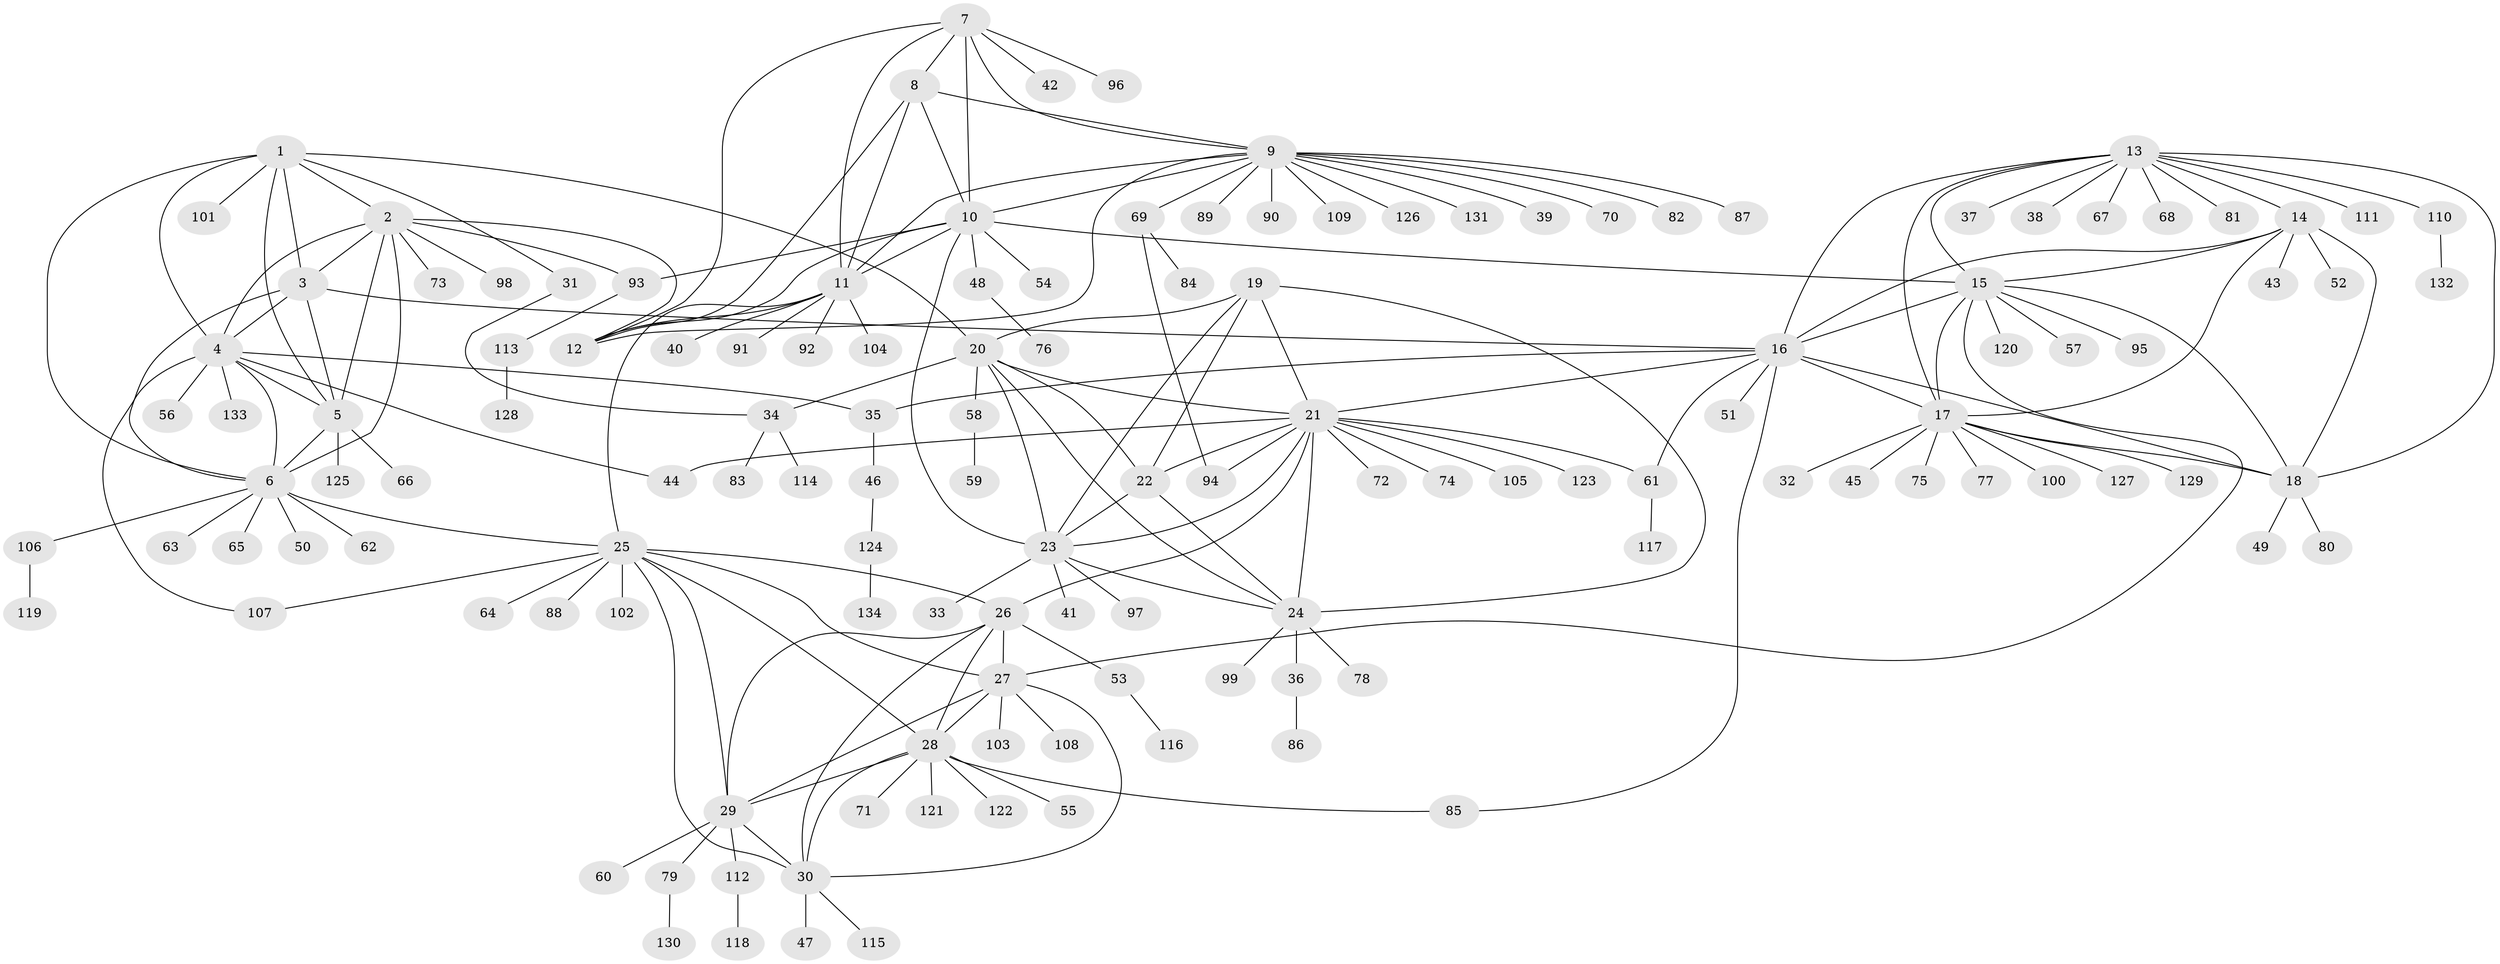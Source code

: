 // Generated by graph-tools (version 1.1) at 2025/50/03/09/25 03:50:35]
// undirected, 134 vertices, 197 edges
graph export_dot {
graph [start="1"]
  node [color=gray90,style=filled];
  1;
  2;
  3;
  4;
  5;
  6;
  7;
  8;
  9;
  10;
  11;
  12;
  13;
  14;
  15;
  16;
  17;
  18;
  19;
  20;
  21;
  22;
  23;
  24;
  25;
  26;
  27;
  28;
  29;
  30;
  31;
  32;
  33;
  34;
  35;
  36;
  37;
  38;
  39;
  40;
  41;
  42;
  43;
  44;
  45;
  46;
  47;
  48;
  49;
  50;
  51;
  52;
  53;
  54;
  55;
  56;
  57;
  58;
  59;
  60;
  61;
  62;
  63;
  64;
  65;
  66;
  67;
  68;
  69;
  70;
  71;
  72;
  73;
  74;
  75;
  76;
  77;
  78;
  79;
  80;
  81;
  82;
  83;
  84;
  85;
  86;
  87;
  88;
  89;
  90;
  91;
  92;
  93;
  94;
  95;
  96;
  97;
  98;
  99;
  100;
  101;
  102;
  103;
  104;
  105;
  106;
  107;
  108;
  109;
  110;
  111;
  112;
  113;
  114;
  115;
  116;
  117;
  118;
  119;
  120;
  121;
  122;
  123;
  124;
  125;
  126;
  127;
  128;
  129;
  130;
  131;
  132;
  133;
  134;
  1 -- 2;
  1 -- 3;
  1 -- 4;
  1 -- 5;
  1 -- 6;
  1 -- 20;
  1 -- 31;
  1 -- 101;
  2 -- 3;
  2 -- 4;
  2 -- 5;
  2 -- 6;
  2 -- 12;
  2 -- 73;
  2 -- 93;
  2 -- 98;
  3 -- 4;
  3 -- 5;
  3 -- 6;
  3 -- 16;
  4 -- 5;
  4 -- 6;
  4 -- 35;
  4 -- 44;
  4 -- 56;
  4 -- 107;
  4 -- 133;
  5 -- 6;
  5 -- 66;
  5 -- 125;
  6 -- 25;
  6 -- 50;
  6 -- 62;
  6 -- 63;
  6 -- 65;
  6 -- 106;
  7 -- 8;
  7 -- 9;
  7 -- 10;
  7 -- 11;
  7 -- 12;
  7 -- 42;
  7 -- 96;
  8 -- 9;
  8 -- 10;
  8 -- 11;
  8 -- 12;
  9 -- 10;
  9 -- 11;
  9 -- 12;
  9 -- 39;
  9 -- 69;
  9 -- 70;
  9 -- 82;
  9 -- 87;
  9 -- 89;
  9 -- 90;
  9 -- 109;
  9 -- 126;
  9 -- 131;
  10 -- 11;
  10 -- 12;
  10 -- 15;
  10 -- 23;
  10 -- 48;
  10 -- 54;
  10 -- 93;
  11 -- 12;
  11 -- 25;
  11 -- 40;
  11 -- 91;
  11 -- 92;
  11 -- 104;
  13 -- 14;
  13 -- 15;
  13 -- 16;
  13 -- 17;
  13 -- 18;
  13 -- 37;
  13 -- 38;
  13 -- 67;
  13 -- 68;
  13 -- 81;
  13 -- 110;
  13 -- 111;
  14 -- 15;
  14 -- 16;
  14 -- 17;
  14 -- 18;
  14 -- 43;
  14 -- 52;
  15 -- 16;
  15 -- 17;
  15 -- 18;
  15 -- 27;
  15 -- 57;
  15 -- 95;
  15 -- 120;
  16 -- 17;
  16 -- 18;
  16 -- 21;
  16 -- 35;
  16 -- 51;
  16 -- 61;
  16 -- 85;
  17 -- 18;
  17 -- 32;
  17 -- 45;
  17 -- 75;
  17 -- 77;
  17 -- 100;
  17 -- 127;
  17 -- 129;
  18 -- 49;
  18 -- 80;
  19 -- 20;
  19 -- 21;
  19 -- 22;
  19 -- 23;
  19 -- 24;
  20 -- 21;
  20 -- 22;
  20 -- 23;
  20 -- 24;
  20 -- 34;
  20 -- 58;
  21 -- 22;
  21 -- 23;
  21 -- 24;
  21 -- 26;
  21 -- 44;
  21 -- 61;
  21 -- 72;
  21 -- 74;
  21 -- 94;
  21 -- 105;
  21 -- 123;
  22 -- 23;
  22 -- 24;
  23 -- 24;
  23 -- 33;
  23 -- 41;
  23 -- 97;
  24 -- 36;
  24 -- 78;
  24 -- 99;
  25 -- 26;
  25 -- 27;
  25 -- 28;
  25 -- 29;
  25 -- 30;
  25 -- 64;
  25 -- 88;
  25 -- 102;
  25 -- 107;
  26 -- 27;
  26 -- 28;
  26 -- 29;
  26 -- 30;
  26 -- 53;
  27 -- 28;
  27 -- 29;
  27 -- 30;
  27 -- 103;
  27 -- 108;
  28 -- 29;
  28 -- 30;
  28 -- 55;
  28 -- 71;
  28 -- 85;
  28 -- 121;
  28 -- 122;
  29 -- 30;
  29 -- 60;
  29 -- 79;
  29 -- 112;
  30 -- 47;
  30 -- 115;
  31 -- 34;
  34 -- 83;
  34 -- 114;
  35 -- 46;
  36 -- 86;
  46 -- 124;
  48 -- 76;
  53 -- 116;
  58 -- 59;
  61 -- 117;
  69 -- 84;
  69 -- 94;
  79 -- 130;
  93 -- 113;
  106 -- 119;
  110 -- 132;
  112 -- 118;
  113 -- 128;
  124 -- 134;
}
